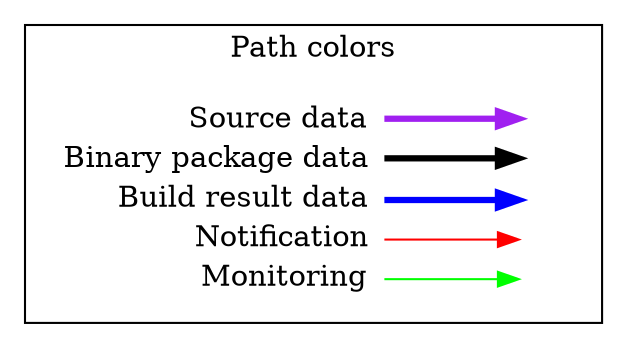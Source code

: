 digraph {
  rankdir=LR
  node [shape=plaintext]
  subgraph cluster_01 { 
    label = "Path colors";
    key [label=<<table border="0" cellpadding="2" cellspacing="0" cellborder="0">
      <tr><td align="right" port="i1">Source data </td></tr>
      <tr><td align="right" port="i2">Binary package data </td></tr>
      <tr><td align="right" port="i3">Build result data </td></tr>
      <tr><td align="right" port="i4">Notification </td></tr>
      <tr><td align="right" port="i5">Monitoring </td></tr>
      </table>>]
    key2 [label=<<table border="0" cellpadding="2" cellspacing="0" cellborder="0">
      <tr><td port="i1">&nbsp;</td></tr>
      <tr><td port="i2">&nbsp;</td></tr>
      <tr><td port="i3">&nbsp;</td></tr>
      <tr><td port="i4">&nbsp;</td></tr>
      <tr><td port="i5">&nbsp;</td></tr>
      </table>>]
    key:i1:e -> key2:i1:w [color=purple, penwidth=3, style=solid]
    key:i2:e -> key2:i2:w [color=black, penwidth=3, style=solid]
    key:i3:e -> key2:i3:w [color=blue, penwidth=3, style=solid]
    key:i4:e -> key2:i4:w [color=red, penwidth=1, style=solid]
    key:i5:e -> key2:i5:w [color=green, penwidth=1, style=solid]
  }
}
